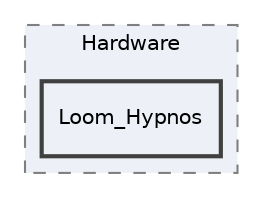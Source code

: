 digraph "src/Hardware/Loom_Hypnos"
{
 // LATEX_PDF_SIZE
  edge [fontname="Helvetica",fontsize="10",labelfontname="Helvetica",labelfontsize="10"];
  node [fontname="Helvetica",fontsize="10",shape=record];
  compound=true
  subgraph clusterdir_392e5fed41b2de721750e308647dcb9c {
    graph [ bgcolor="#edf0f7", pencolor="grey50", style="filled,dashed,", label="Hardware", fontname="Helvetica", fontsize="10", URL="dir_392e5fed41b2de721750e308647dcb9c.html"]
  dir_8d9a8275e6687e2afc5d7f63a8089a9d [shape=box, label="Loom_Hypnos", style="filled,bold,", fillcolor="#edf0f7", color="grey25", URL="dir_8d9a8275e6687e2afc5d7f63a8089a9d.html"];
  }
}
